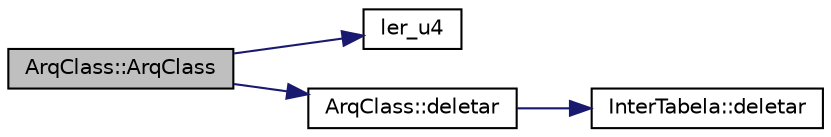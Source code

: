 digraph "ArqClass::ArqClass"
{
  edge [fontname="Helvetica",fontsize="10",labelfontname="Helvetica",labelfontsize="10"];
  node [fontname="Helvetica",fontsize="10",shape=record];
  rankdir="LR";
  Node13 [label="ArqClass::ArqClass",height=0.2,width=0.4,color="black", fillcolor="grey75", style="filled", fontcolor="black"];
  Node13 -> Node14 [color="midnightblue",fontsize="10",style="solid",fontname="Helvetica"];
  Node14 [label="ler_u4",height=0.2,width=0.4,color="black", fillcolor="white", style="filled",URL="$_arquivos_8hpp.html#a4ec5f26aa79c35415ffc7955566d8ac6",tooltip="Leitura de 4 bytes de um arquivo, considerado como binário. "];
  Node13 -> Node15 [color="midnightblue",fontsize="10",style="solid",fontname="Helvetica"];
  Node15 [label="ArqClass::deletar",height=0.2,width=0.4,color="black", fillcolor="white", style="filled",URL="$class_arq_class.html#a00b95a041d3678b2cc1de176a2738015",tooltip="Destrutor do arquivo .class e suas dependências. "];
  Node15 -> Node16 [color="midnightblue",fontsize="10",style="solid",fontname="Helvetica"];
  Node16 [label="InterTabela::deletar",height=0.2,width=0.4,color="black", fillcolor="white", style="filled",URL="$class_inter_tabela.html#a2679ab59239b420e175ea6199470f5c4",tooltip="Destrutor de uma tabela e suas dependências. "];
}
